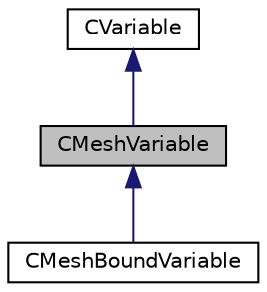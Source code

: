 digraph "CMeshVariable"
{
 // LATEX_PDF_SIZE
  edge [fontname="Helvetica",fontsize="10",labelfontname="Helvetica",labelfontsize="10"];
  node [fontname="Helvetica",fontsize="10",shape=record];
  Node1 [label="CMeshVariable",height=0.2,width=0.4,color="black", fillcolor="grey75", style="filled", fontcolor="black",tooltip=" "];
  Node2 -> Node1 [dir="back",color="midnightblue",fontsize="10",style="solid",fontname="Helvetica"];
  Node2 [label="CVariable",height=0.2,width=0.4,color="black", fillcolor="white", style="filled",URL="$classCVariable.html",tooltip="Main class for defining the variables."];
  Node1 -> Node3 [dir="back",color="midnightblue",fontsize="10",style="solid",fontname="Helvetica"];
  Node3 [label="CMeshBoundVariable",height=0.2,width=0.4,color="black", fillcolor="white", style="filled",URL="$classCMeshBoundVariable.html",tooltip=" "];
}
